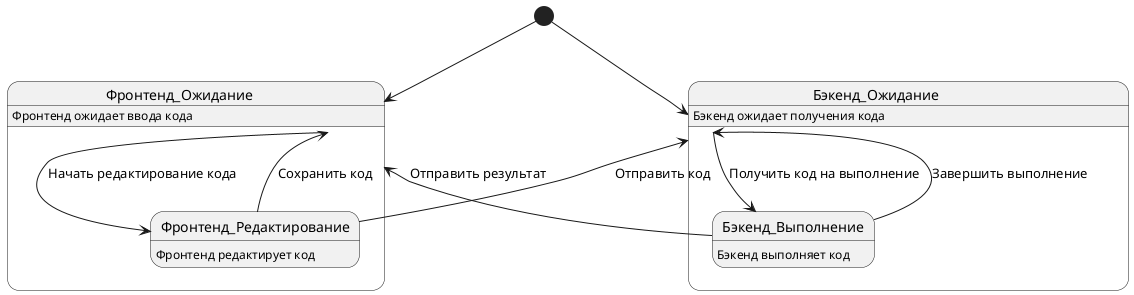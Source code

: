 @startuml
[*] --> Фронтенд_Ожидание

state Фронтенд_Ожидание {
    Фронтенд_Ожидание --> Фронтенд_Редактирование : Начать редактирование кода
}

state Фронтенд_Редактирование {
    Фронтенд_Редактирование --> Фронтенд_Ожидание : Сохранить код
}

[*] --> Бэкенд_Ожидание

state Бэкенд_Ожидание {
    Бэкенд_Ожидание --> Бэкенд_Выполнение : Получить код на выполнение
}

state Бэкенд_Выполнение {
    Бэкенд_Выполнение --> Бэкенд_Ожидание : Завершить выполнение
}

Фронтенд_Редактирование --> Бэкенд_Ожидание : Отправить код
Бэкенд_Выполнение --> Фронтенд_Ожидание : Отправить результат

Фронтенд_Ожидание: Фронтенд ожидает ввода кода
Фронтенд_Редактирование: Фронтенд редактирует код
Бэкенд_Ожидание: Бэкенд ожидает получения кода
Бэкенд_Выполнение: Бэкенд выполняет код

@enduml
